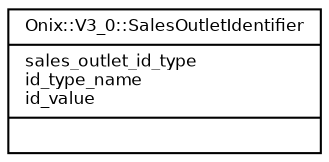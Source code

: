 digraph G {
  fontname = "Bitstream Vera Sans"
  fontsize = 8

  node [
    fontname = "Bitstream Vera Sans"
    fontsize = 8
    shape = "record"
  ]

  edge [
    fontname = "Bitstream Vera Sans"
    fontsize = 8
  ]

  SalesOutletIdentifier [
    label = "{Onix::V3_0::SalesOutletIdentifier\l|sales_outlet_id_type\lid_type_name\lid_value\l|\l}"
  ]




}
